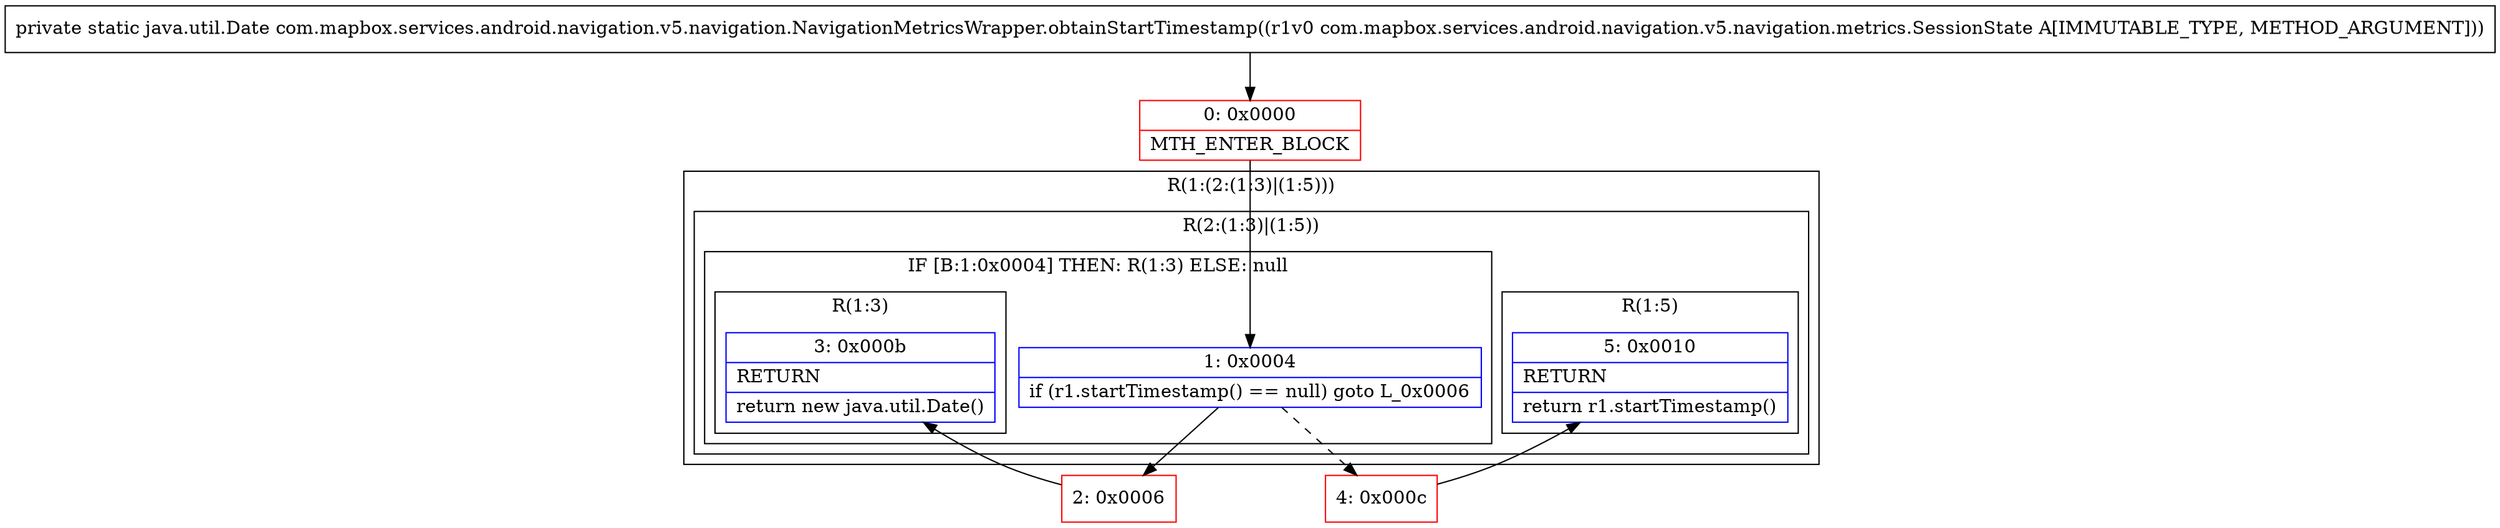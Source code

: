 digraph "CFG forcom.mapbox.services.android.navigation.v5.navigation.NavigationMetricsWrapper.obtainStartTimestamp(Lcom\/mapbox\/services\/android\/navigation\/v5\/navigation\/metrics\/SessionState;)Ljava\/util\/Date;" {
subgraph cluster_Region_1165807432 {
label = "R(1:(2:(1:3)|(1:5)))";
node [shape=record,color=blue];
subgraph cluster_Region_1321773941 {
label = "R(2:(1:3)|(1:5))";
node [shape=record,color=blue];
subgraph cluster_IfRegion_644419884 {
label = "IF [B:1:0x0004] THEN: R(1:3) ELSE: null";
node [shape=record,color=blue];
Node_1 [shape=record,label="{1\:\ 0x0004|if (r1.startTimestamp() == null) goto L_0x0006\l}"];
subgraph cluster_Region_123554724 {
label = "R(1:3)";
node [shape=record,color=blue];
Node_3 [shape=record,label="{3\:\ 0x000b|RETURN\l|return new java.util.Date()\l}"];
}
}
subgraph cluster_Region_611893896 {
label = "R(1:5)";
node [shape=record,color=blue];
Node_5 [shape=record,label="{5\:\ 0x0010|RETURN\l|return r1.startTimestamp()\l}"];
}
}
}
Node_0 [shape=record,color=red,label="{0\:\ 0x0000|MTH_ENTER_BLOCK\l}"];
Node_2 [shape=record,color=red,label="{2\:\ 0x0006}"];
Node_4 [shape=record,color=red,label="{4\:\ 0x000c}"];
MethodNode[shape=record,label="{private static java.util.Date com.mapbox.services.android.navigation.v5.navigation.NavigationMetricsWrapper.obtainStartTimestamp((r1v0 com.mapbox.services.android.navigation.v5.navigation.metrics.SessionState A[IMMUTABLE_TYPE, METHOD_ARGUMENT])) }"];
MethodNode -> Node_0;
Node_1 -> Node_2;
Node_1 -> Node_4[style=dashed];
Node_0 -> Node_1;
Node_2 -> Node_3;
Node_4 -> Node_5;
}

